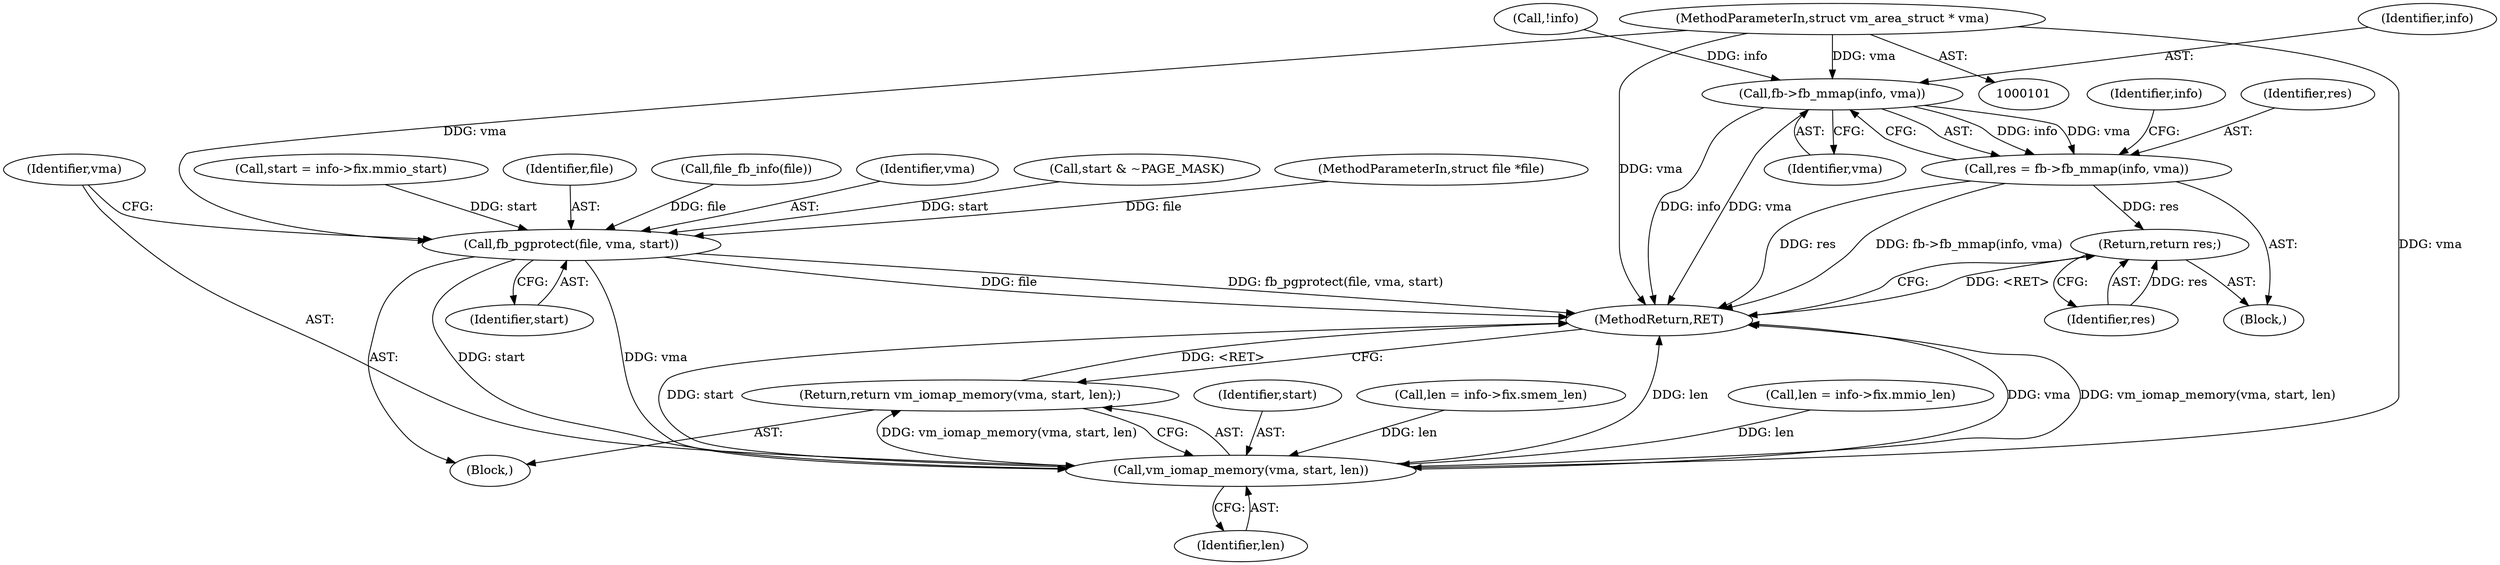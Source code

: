 digraph "0_linux_fc9bbca8f650e5f738af8806317c0a041a48ae4a@pointer" {
"1000103" [label="(MethodParameterIn,struct vm_area_struct * vma)"];
"1000144" [label="(Call,fb->fb_mmap(info, vma))"];
"1000142" [label="(Call,res = fb->fb_mmap(info, vma))"];
"1000152" [label="(Return,return res;)"];
"1000217" [label="(Call,fb_pgprotect(file, vma, start))"];
"1000222" [label="(Call,vm_iomap_memory(vma, start, len))"];
"1000221" [label="(Return,return vm_iomap_memory(vma, start, len);)"];
"1000142" [label="(Call,res = fb->fb_mmap(info, vma))"];
"1000220" [label="(Identifier,start)"];
"1000190" [label="(Call,start = info->fix.mmio_start)"];
"1000217" [label="(Call,fb_pgprotect(file, vma, start))"];
"1000224" [label="(Identifier,start)"];
"1000226" [label="(MethodReturn,RET)"];
"1000218" [label="(Identifier,file)"];
"1000108" [label="(Call,file_fb_info(file))"];
"1000152" [label="(Return,return res;)"];
"1000225" [label="(Identifier,len)"];
"1000140" [label="(Block,)"];
"1000145" [label="(Identifier,info)"];
"1000219" [label="(Identifier,vma)"];
"1000161" [label="(Call,len = info->fix.smem_len)"];
"1000104" [label="(Block,)"];
"1000144" [label="(Call,fb->fb_mmap(info, vma))"];
"1000153" [label="(Identifier,res)"];
"1000143" [label="(Identifier,res)"];
"1000150" [label="(Identifier,info)"];
"1000173" [label="(Call,start & ~PAGE_MASK)"];
"1000222" [label="(Call,vm_iomap_memory(vma, start, len))"];
"1000221" [label="(Return,return vm_iomap_memory(vma, start, len);)"];
"1000115" [label="(Call,!info)"];
"1000146" [label="(Identifier,vma)"];
"1000103" [label="(MethodParameterIn,struct vm_area_struct * vma)"];
"1000223" [label="(Identifier,vma)"];
"1000102" [label="(MethodParameterIn,struct file *file)"];
"1000197" [label="(Call,len = info->fix.mmio_len)"];
"1000103" -> "1000101"  [label="AST: "];
"1000103" -> "1000226"  [label="DDG: vma"];
"1000103" -> "1000144"  [label="DDG: vma"];
"1000103" -> "1000217"  [label="DDG: vma"];
"1000103" -> "1000222"  [label="DDG: vma"];
"1000144" -> "1000142"  [label="AST: "];
"1000144" -> "1000146"  [label="CFG: "];
"1000145" -> "1000144"  [label="AST: "];
"1000146" -> "1000144"  [label="AST: "];
"1000142" -> "1000144"  [label="CFG: "];
"1000144" -> "1000226"  [label="DDG: info"];
"1000144" -> "1000226"  [label="DDG: vma"];
"1000144" -> "1000142"  [label="DDG: info"];
"1000144" -> "1000142"  [label="DDG: vma"];
"1000115" -> "1000144"  [label="DDG: info"];
"1000142" -> "1000140"  [label="AST: "];
"1000143" -> "1000142"  [label="AST: "];
"1000150" -> "1000142"  [label="CFG: "];
"1000142" -> "1000226"  [label="DDG: fb->fb_mmap(info, vma)"];
"1000142" -> "1000226"  [label="DDG: res"];
"1000142" -> "1000152"  [label="DDG: res"];
"1000152" -> "1000140"  [label="AST: "];
"1000152" -> "1000153"  [label="CFG: "];
"1000153" -> "1000152"  [label="AST: "];
"1000226" -> "1000152"  [label="CFG: "];
"1000152" -> "1000226"  [label="DDG: <RET>"];
"1000153" -> "1000152"  [label="DDG: res"];
"1000217" -> "1000104"  [label="AST: "];
"1000217" -> "1000220"  [label="CFG: "];
"1000218" -> "1000217"  [label="AST: "];
"1000219" -> "1000217"  [label="AST: "];
"1000220" -> "1000217"  [label="AST: "];
"1000223" -> "1000217"  [label="CFG: "];
"1000217" -> "1000226"  [label="DDG: fb_pgprotect(file, vma, start)"];
"1000217" -> "1000226"  [label="DDG: file"];
"1000108" -> "1000217"  [label="DDG: file"];
"1000102" -> "1000217"  [label="DDG: file"];
"1000190" -> "1000217"  [label="DDG: start"];
"1000173" -> "1000217"  [label="DDG: start"];
"1000217" -> "1000222"  [label="DDG: vma"];
"1000217" -> "1000222"  [label="DDG: start"];
"1000222" -> "1000221"  [label="AST: "];
"1000222" -> "1000225"  [label="CFG: "];
"1000223" -> "1000222"  [label="AST: "];
"1000224" -> "1000222"  [label="AST: "];
"1000225" -> "1000222"  [label="AST: "];
"1000221" -> "1000222"  [label="CFG: "];
"1000222" -> "1000226"  [label="DDG: len"];
"1000222" -> "1000226"  [label="DDG: vma"];
"1000222" -> "1000226"  [label="DDG: vm_iomap_memory(vma, start, len)"];
"1000222" -> "1000226"  [label="DDG: start"];
"1000222" -> "1000221"  [label="DDG: vm_iomap_memory(vma, start, len)"];
"1000197" -> "1000222"  [label="DDG: len"];
"1000161" -> "1000222"  [label="DDG: len"];
"1000221" -> "1000104"  [label="AST: "];
"1000226" -> "1000221"  [label="CFG: "];
"1000221" -> "1000226"  [label="DDG: <RET>"];
}

